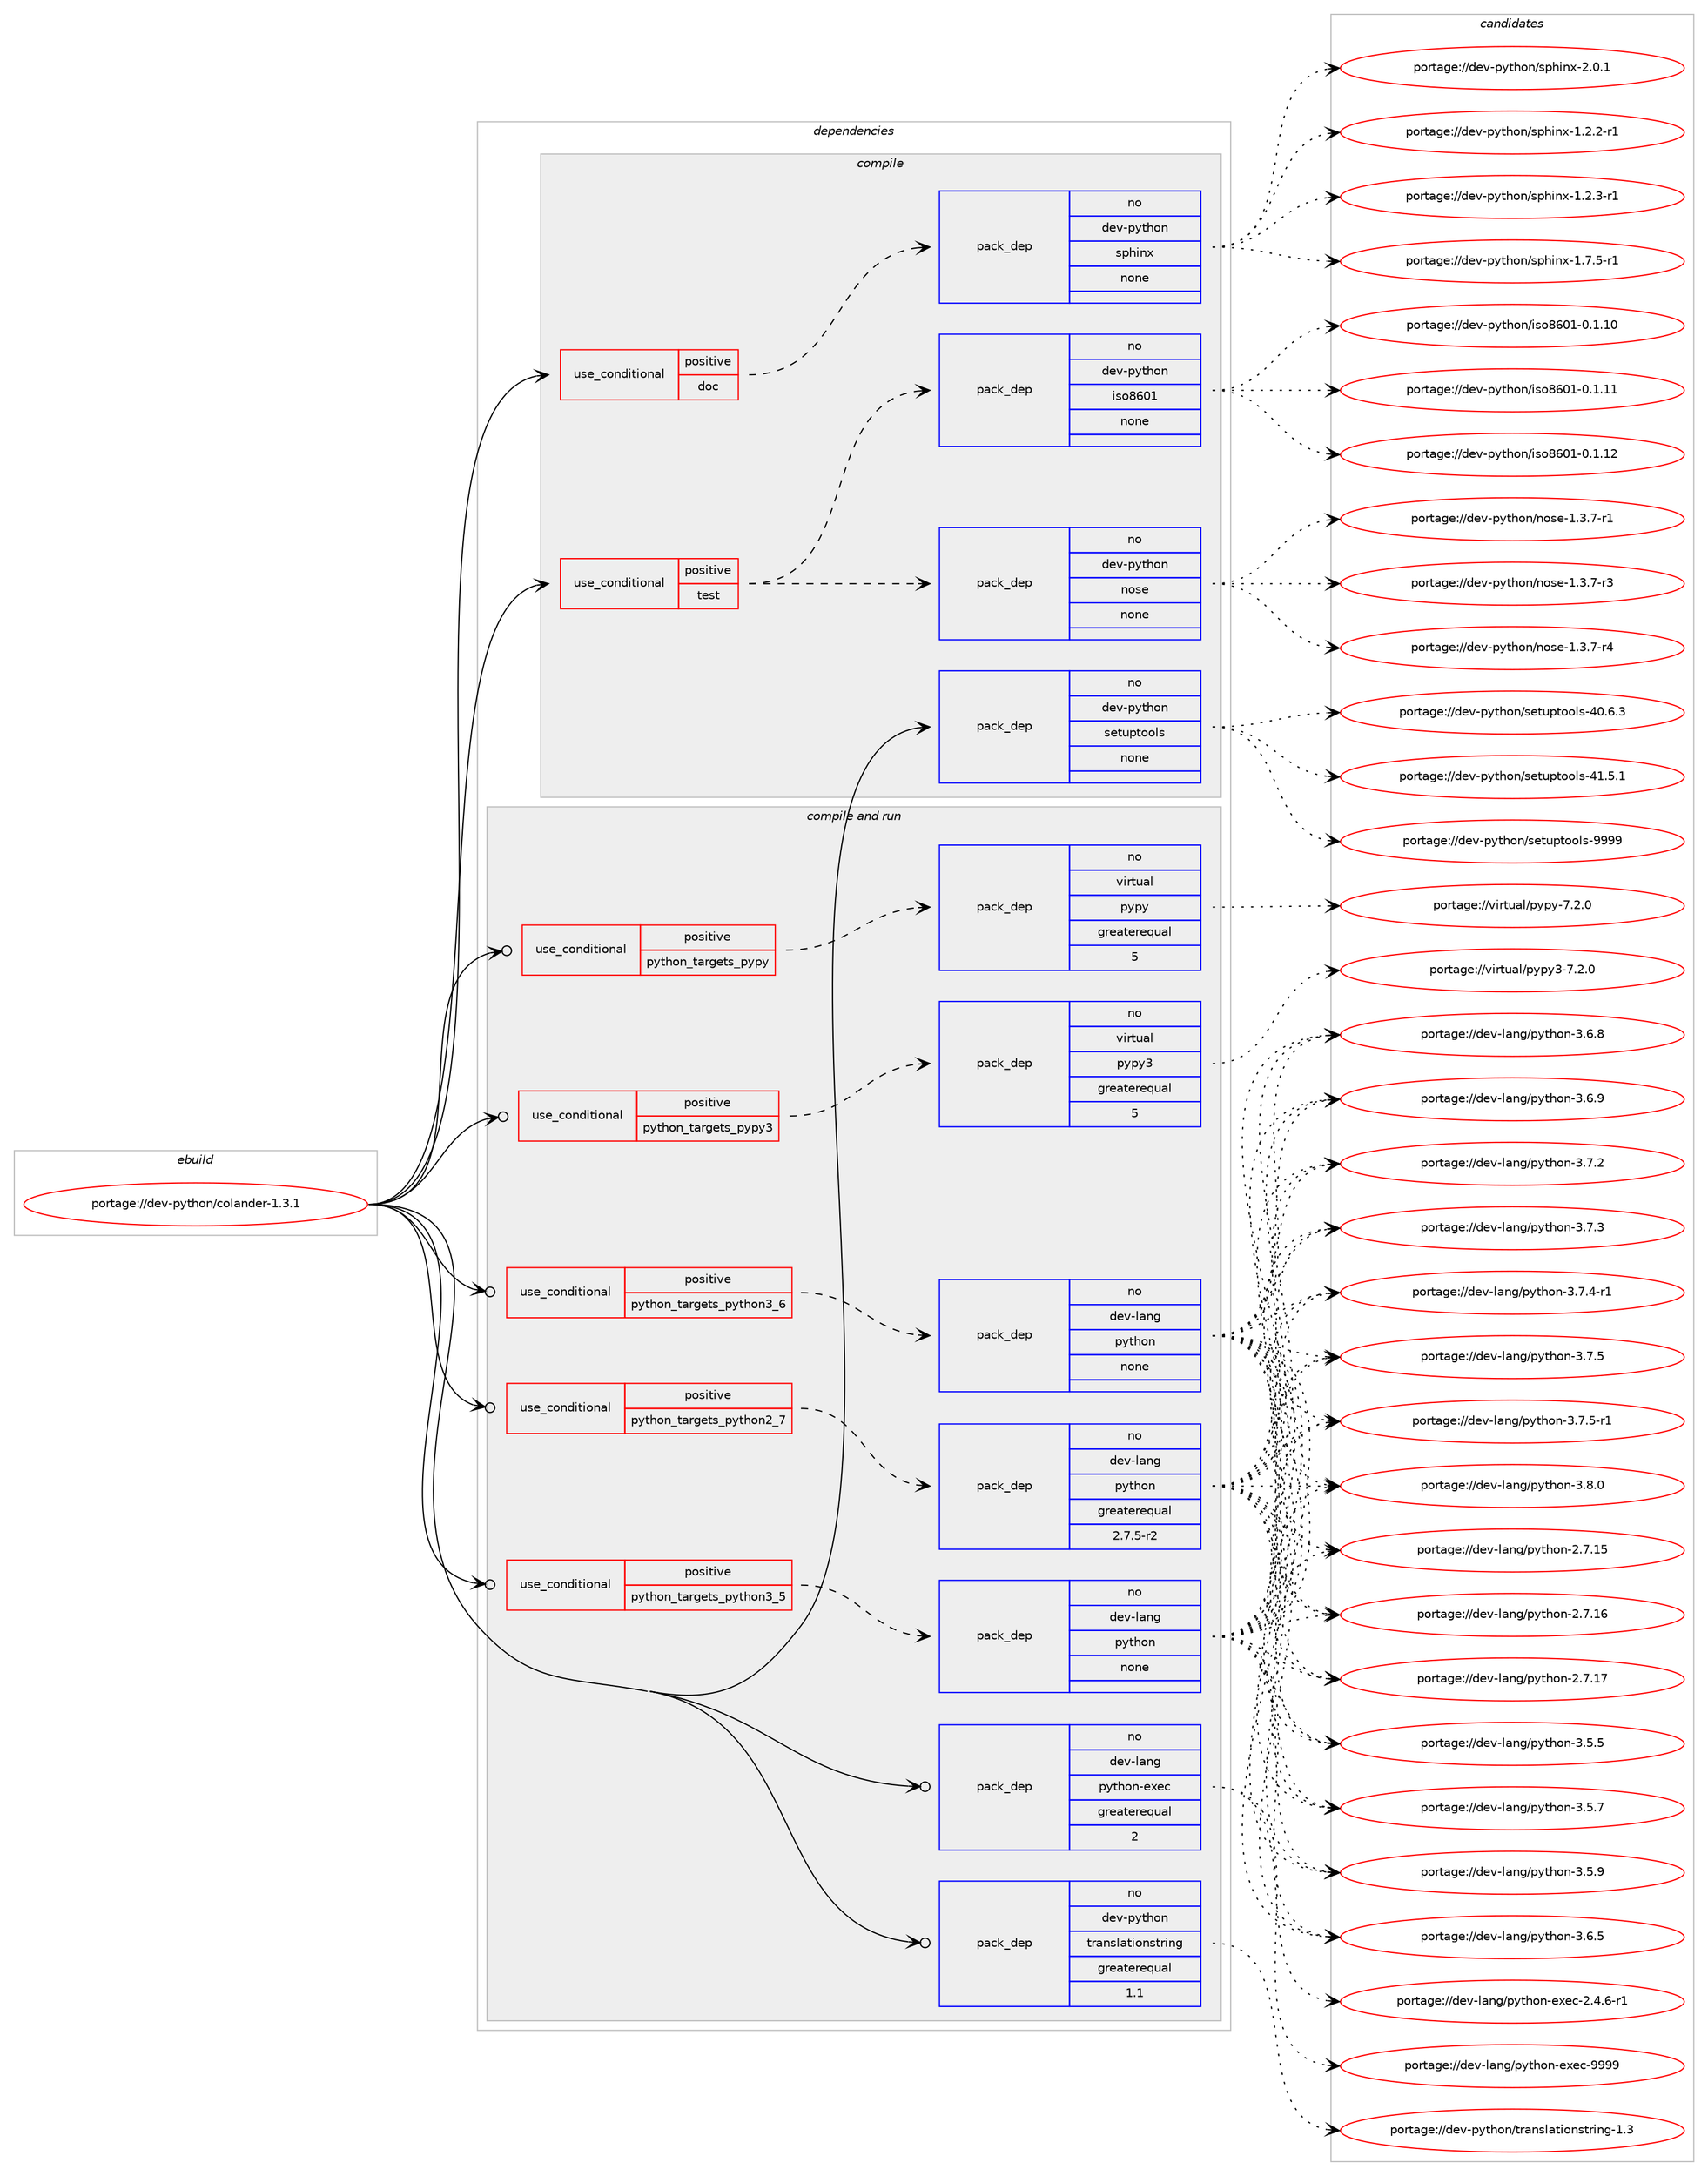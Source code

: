 digraph prolog {

# *************
# Graph options
# *************

newrank=true;
concentrate=true;
compound=true;
graph [rankdir=LR,fontname=Helvetica,fontsize=10,ranksep=1.5];#, ranksep=2.5, nodesep=0.2];
edge  [arrowhead=vee];
node  [fontname=Helvetica,fontsize=10];

# **********
# The ebuild
# **********

subgraph cluster_leftcol {
color=gray;
rank=same;
label=<<i>ebuild</i>>;
id [label="portage://dev-python/colander-1.3.1", color=red, width=4, href="../dev-python/colander-1.3.1.svg"];
}

# ****************
# The dependencies
# ****************

subgraph cluster_midcol {
color=gray;
label=<<i>dependencies</i>>;
subgraph cluster_compile {
fillcolor="#eeeeee";
style=filled;
label=<<i>compile</i>>;
subgraph cond27020 {
dependency134484 [label=<<TABLE BORDER="0" CELLBORDER="1" CELLSPACING="0" CELLPADDING="4"><TR><TD ROWSPAN="3" CELLPADDING="10">use_conditional</TD></TR><TR><TD>positive</TD></TR><TR><TD>doc</TD></TR></TABLE>>, shape=none, color=red];
subgraph pack104152 {
dependency134485 [label=<<TABLE BORDER="0" CELLBORDER="1" CELLSPACING="0" CELLPADDING="4" WIDTH="220"><TR><TD ROWSPAN="6" CELLPADDING="30">pack_dep</TD></TR><TR><TD WIDTH="110">no</TD></TR><TR><TD>dev-python</TD></TR><TR><TD>sphinx</TD></TR><TR><TD>none</TD></TR><TR><TD></TD></TR></TABLE>>, shape=none, color=blue];
}
dependency134484:e -> dependency134485:w [weight=20,style="dashed",arrowhead="vee"];
}
id:e -> dependency134484:w [weight=20,style="solid",arrowhead="vee"];
subgraph cond27021 {
dependency134486 [label=<<TABLE BORDER="0" CELLBORDER="1" CELLSPACING="0" CELLPADDING="4"><TR><TD ROWSPAN="3" CELLPADDING="10">use_conditional</TD></TR><TR><TD>positive</TD></TR><TR><TD>test</TD></TR></TABLE>>, shape=none, color=red];
subgraph pack104153 {
dependency134487 [label=<<TABLE BORDER="0" CELLBORDER="1" CELLSPACING="0" CELLPADDING="4" WIDTH="220"><TR><TD ROWSPAN="6" CELLPADDING="30">pack_dep</TD></TR><TR><TD WIDTH="110">no</TD></TR><TR><TD>dev-python</TD></TR><TR><TD>nose</TD></TR><TR><TD>none</TD></TR><TR><TD></TD></TR></TABLE>>, shape=none, color=blue];
}
dependency134486:e -> dependency134487:w [weight=20,style="dashed",arrowhead="vee"];
subgraph pack104154 {
dependency134488 [label=<<TABLE BORDER="0" CELLBORDER="1" CELLSPACING="0" CELLPADDING="4" WIDTH="220"><TR><TD ROWSPAN="6" CELLPADDING="30">pack_dep</TD></TR><TR><TD WIDTH="110">no</TD></TR><TR><TD>dev-python</TD></TR><TR><TD>iso8601</TD></TR><TR><TD>none</TD></TR><TR><TD></TD></TR></TABLE>>, shape=none, color=blue];
}
dependency134486:e -> dependency134488:w [weight=20,style="dashed",arrowhead="vee"];
}
id:e -> dependency134486:w [weight=20,style="solid",arrowhead="vee"];
subgraph pack104155 {
dependency134489 [label=<<TABLE BORDER="0" CELLBORDER="1" CELLSPACING="0" CELLPADDING="4" WIDTH="220"><TR><TD ROWSPAN="6" CELLPADDING="30">pack_dep</TD></TR><TR><TD WIDTH="110">no</TD></TR><TR><TD>dev-python</TD></TR><TR><TD>setuptools</TD></TR><TR><TD>none</TD></TR><TR><TD></TD></TR></TABLE>>, shape=none, color=blue];
}
id:e -> dependency134489:w [weight=20,style="solid",arrowhead="vee"];
}
subgraph cluster_compileandrun {
fillcolor="#eeeeee";
style=filled;
label=<<i>compile and run</i>>;
subgraph cond27022 {
dependency134490 [label=<<TABLE BORDER="0" CELLBORDER="1" CELLSPACING="0" CELLPADDING="4"><TR><TD ROWSPAN="3" CELLPADDING="10">use_conditional</TD></TR><TR><TD>positive</TD></TR><TR><TD>python_targets_pypy</TD></TR></TABLE>>, shape=none, color=red];
subgraph pack104156 {
dependency134491 [label=<<TABLE BORDER="0" CELLBORDER="1" CELLSPACING="0" CELLPADDING="4" WIDTH="220"><TR><TD ROWSPAN="6" CELLPADDING="30">pack_dep</TD></TR><TR><TD WIDTH="110">no</TD></TR><TR><TD>virtual</TD></TR><TR><TD>pypy</TD></TR><TR><TD>greaterequal</TD></TR><TR><TD>5</TD></TR></TABLE>>, shape=none, color=blue];
}
dependency134490:e -> dependency134491:w [weight=20,style="dashed",arrowhead="vee"];
}
id:e -> dependency134490:w [weight=20,style="solid",arrowhead="odotvee"];
subgraph cond27023 {
dependency134492 [label=<<TABLE BORDER="0" CELLBORDER="1" CELLSPACING="0" CELLPADDING="4"><TR><TD ROWSPAN="3" CELLPADDING="10">use_conditional</TD></TR><TR><TD>positive</TD></TR><TR><TD>python_targets_pypy3</TD></TR></TABLE>>, shape=none, color=red];
subgraph pack104157 {
dependency134493 [label=<<TABLE BORDER="0" CELLBORDER="1" CELLSPACING="0" CELLPADDING="4" WIDTH="220"><TR><TD ROWSPAN="6" CELLPADDING="30">pack_dep</TD></TR><TR><TD WIDTH="110">no</TD></TR><TR><TD>virtual</TD></TR><TR><TD>pypy3</TD></TR><TR><TD>greaterequal</TD></TR><TR><TD>5</TD></TR></TABLE>>, shape=none, color=blue];
}
dependency134492:e -> dependency134493:w [weight=20,style="dashed",arrowhead="vee"];
}
id:e -> dependency134492:w [weight=20,style="solid",arrowhead="odotvee"];
subgraph cond27024 {
dependency134494 [label=<<TABLE BORDER="0" CELLBORDER="1" CELLSPACING="0" CELLPADDING="4"><TR><TD ROWSPAN="3" CELLPADDING="10">use_conditional</TD></TR><TR><TD>positive</TD></TR><TR><TD>python_targets_python2_7</TD></TR></TABLE>>, shape=none, color=red];
subgraph pack104158 {
dependency134495 [label=<<TABLE BORDER="0" CELLBORDER="1" CELLSPACING="0" CELLPADDING="4" WIDTH="220"><TR><TD ROWSPAN="6" CELLPADDING="30">pack_dep</TD></TR><TR><TD WIDTH="110">no</TD></TR><TR><TD>dev-lang</TD></TR><TR><TD>python</TD></TR><TR><TD>greaterequal</TD></TR><TR><TD>2.7.5-r2</TD></TR></TABLE>>, shape=none, color=blue];
}
dependency134494:e -> dependency134495:w [weight=20,style="dashed",arrowhead="vee"];
}
id:e -> dependency134494:w [weight=20,style="solid",arrowhead="odotvee"];
subgraph cond27025 {
dependency134496 [label=<<TABLE BORDER="0" CELLBORDER="1" CELLSPACING="0" CELLPADDING="4"><TR><TD ROWSPAN="3" CELLPADDING="10">use_conditional</TD></TR><TR><TD>positive</TD></TR><TR><TD>python_targets_python3_5</TD></TR></TABLE>>, shape=none, color=red];
subgraph pack104159 {
dependency134497 [label=<<TABLE BORDER="0" CELLBORDER="1" CELLSPACING="0" CELLPADDING="4" WIDTH="220"><TR><TD ROWSPAN="6" CELLPADDING="30">pack_dep</TD></TR><TR><TD WIDTH="110">no</TD></TR><TR><TD>dev-lang</TD></TR><TR><TD>python</TD></TR><TR><TD>none</TD></TR><TR><TD></TD></TR></TABLE>>, shape=none, color=blue];
}
dependency134496:e -> dependency134497:w [weight=20,style="dashed",arrowhead="vee"];
}
id:e -> dependency134496:w [weight=20,style="solid",arrowhead="odotvee"];
subgraph cond27026 {
dependency134498 [label=<<TABLE BORDER="0" CELLBORDER="1" CELLSPACING="0" CELLPADDING="4"><TR><TD ROWSPAN="3" CELLPADDING="10">use_conditional</TD></TR><TR><TD>positive</TD></TR><TR><TD>python_targets_python3_6</TD></TR></TABLE>>, shape=none, color=red];
subgraph pack104160 {
dependency134499 [label=<<TABLE BORDER="0" CELLBORDER="1" CELLSPACING="0" CELLPADDING="4" WIDTH="220"><TR><TD ROWSPAN="6" CELLPADDING="30">pack_dep</TD></TR><TR><TD WIDTH="110">no</TD></TR><TR><TD>dev-lang</TD></TR><TR><TD>python</TD></TR><TR><TD>none</TD></TR><TR><TD></TD></TR></TABLE>>, shape=none, color=blue];
}
dependency134498:e -> dependency134499:w [weight=20,style="dashed",arrowhead="vee"];
}
id:e -> dependency134498:w [weight=20,style="solid",arrowhead="odotvee"];
subgraph pack104161 {
dependency134500 [label=<<TABLE BORDER="0" CELLBORDER="1" CELLSPACING="0" CELLPADDING="4" WIDTH="220"><TR><TD ROWSPAN="6" CELLPADDING="30">pack_dep</TD></TR><TR><TD WIDTH="110">no</TD></TR><TR><TD>dev-lang</TD></TR><TR><TD>python-exec</TD></TR><TR><TD>greaterequal</TD></TR><TR><TD>2</TD></TR></TABLE>>, shape=none, color=blue];
}
id:e -> dependency134500:w [weight=20,style="solid",arrowhead="odotvee"];
subgraph pack104162 {
dependency134501 [label=<<TABLE BORDER="0" CELLBORDER="1" CELLSPACING="0" CELLPADDING="4" WIDTH="220"><TR><TD ROWSPAN="6" CELLPADDING="30">pack_dep</TD></TR><TR><TD WIDTH="110">no</TD></TR><TR><TD>dev-python</TD></TR><TR><TD>translationstring</TD></TR><TR><TD>greaterequal</TD></TR><TR><TD>1.1</TD></TR></TABLE>>, shape=none, color=blue];
}
id:e -> dependency134501:w [weight=20,style="solid",arrowhead="odotvee"];
}
subgraph cluster_run {
fillcolor="#eeeeee";
style=filled;
label=<<i>run</i>>;
}
}

# **************
# The candidates
# **************

subgraph cluster_choices {
rank=same;
color=gray;
label=<<i>candidates</i>>;

subgraph choice104152 {
color=black;
nodesep=1;
choiceportage10010111845112121116104111110471151121041051101204549465046504511449 [label="portage://dev-python/sphinx-1.2.2-r1", color=red, width=4,href="../dev-python/sphinx-1.2.2-r1.svg"];
choiceportage10010111845112121116104111110471151121041051101204549465046514511449 [label="portage://dev-python/sphinx-1.2.3-r1", color=red, width=4,href="../dev-python/sphinx-1.2.3-r1.svg"];
choiceportage10010111845112121116104111110471151121041051101204549465546534511449 [label="portage://dev-python/sphinx-1.7.5-r1", color=red, width=4,href="../dev-python/sphinx-1.7.5-r1.svg"];
choiceportage1001011184511212111610411111047115112104105110120455046484649 [label="portage://dev-python/sphinx-2.0.1", color=red, width=4,href="../dev-python/sphinx-2.0.1.svg"];
dependency134485:e -> choiceportage10010111845112121116104111110471151121041051101204549465046504511449:w [style=dotted,weight="100"];
dependency134485:e -> choiceportage10010111845112121116104111110471151121041051101204549465046514511449:w [style=dotted,weight="100"];
dependency134485:e -> choiceportage10010111845112121116104111110471151121041051101204549465546534511449:w [style=dotted,weight="100"];
dependency134485:e -> choiceportage1001011184511212111610411111047115112104105110120455046484649:w [style=dotted,weight="100"];
}
subgraph choice104153 {
color=black;
nodesep=1;
choiceportage10010111845112121116104111110471101111151014549465146554511449 [label="portage://dev-python/nose-1.3.7-r1", color=red, width=4,href="../dev-python/nose-1.3.7-r1.svg"];
choiceportage10010111845112121116104111110471101111151014549465146554511451 [label="portage://dev-python/nose-1.3.7-r3", color=red, width=4,href="../dev-python/nose-1.3.7-r3.svg"];
choiceportage10010111845112121116104111110471101111151014549465146554511452 [label="portage://dev-python/nose-1.3.7-r4", color=red, width=4,href="../dev-python/nose-1.3.7-r4.svg"];
dependency134487:e -> choiceportage10010111845112121116104111110471101111151014549465146554511449:w [style=dotted,weight="100"];
dependency134487:e -> choiceportage10010111845112121116104111110471101111151014549465146554511451:w [style=dotted,weight="100"];
dependency134487:e -> choiceportage10010111845112121116104111110471101111151014549465146554511452:w [style=dotted,weight="100"];
}
subgraph choice104154 {
color=black;
nodesep=1;
choiceportage10010111845112121116104111110471051151115654484945484649464948 [label="portage://dev-python/iso8601-0.1.10", color=red, width=4,href="../dev-python/iso8601-0.1.10.svg"];
choiceportage10010111845112121116104111110471051151115654484945484649464949 [label="portage://dev-python/iso8601-0.1.11", color=red, width=4,href="../dev-python/iso8601-0.1.11.svg"];
choiceportage10010111845112121116104111110471051151115654484945484649464950 [label="portage://dev-python/iso8601-0.1.12", color=red, width=4,href="../dev-python/iso8601-0.1.12.svg"];
dependency134488:e -> choiceportage10010111845112121116104111110471051151115654484945484649464948:w [style=dotted,weight="100"];
dependency134488:e -> choiceportage10010111845112121116104111110471051151115654484945484649464949:w [style=dotted,weight="100"];
dependency134488:e -> choiceportage10010111845112121116104111110471051151115654484945484649464950:w [style=dotted,weight="100"];
}
subgraph choice104155 {
color=black;
nodesep=1;
choiceportage100101118451121211161041111104711510111611711211611111110811545524846544651 [label="portage://dev-python/setuptools-40.6.3", color=red, width=4,href="../dev-python/setuptools-40.6.3.svg"];
choiceportage100101118451121211161041111104711510111611711211611111110811545524946534649 [label="portage://dev-python/setuptools-41.5.1", color=red, width=4,href="../dev-python/setuptools-41.5.1.svg"];
choiceportage10010111845112121116104111110471151011161171121161111111081154557575757 [label="portage://dev-python/setuptools-9999", color=red, width=4,href="../dev-python/setuptools-9999.svg"];
dependency134489:e -> choiceportage100101118451121211161041111104711510111611711211611111110811545524846544651:w [style=dotted,weight="100"];
dependency134489:e -> choiceportage100101118451121211161041111104711510111611711211611111110811545524946534649:w [style=dotted,weight="100"];
dependency134489:e -> choiceportage10010111845112121116104111110471151011161171121161111111081154557575757:w [style=dotted,weight="100"];
}
subgraph choice104156 {
color=black;
nodesep=1;
choiceportage1181051141161179710847112121112121455546504648 [label="portage://virtual/pypy-7.2.0", color=red, width=4,href="../virtual/pypy-7.2.0.svg"];
dependency134491:e -> choiceportage1181051141161179710847112121112121455546504648:w [style=dotted,weight="100"];
}
subgraph choice104157 {
color=black;
nodesep=1;
choiceportage118105114116117971084711212111212151455546504648 [label="portage://virtual/pypy3-7.2.0", color=red, width=4,href="../virtual/pypy3-7.2.0.svg"];
dependency134493:e -> choiceportage118105114116117971084711212111212151455546504648:w [style=dotted,weight="100"];
}
subgraph choice104158 {
color=black;
nodesep=1;
choiceportage10010111845108971101034711212111610411111045504655464953 [label="portage://dev-lang/python-2.7.15", color=red, width=4,href="../dev-lang/python-2.7.15.svg"];
choiceportage10010111845108971101034711212111610411111045504655464954 [label="portage://dev-lang/python-2.7.16", color=red, width=4,href="../dev-lang/python-2.7.16.svg"];
choiceportage10010111845108971101034711212111610411111045504655464955 [label="portage://dev-lang/python-2.7.17", color=red, width=4,href="../dev-lang/python-2.7.17.svg"];
choiceportage100101118451089711010347112121116104111110455146534653 [label="portage://dev-lang/python-3.5.5", color=red, width=4,href="../dev-lang/python-3.5.5.svg"];
choiceportage100101118451089711010347112121116104111110455146534655 [label="portage://dev-lang/python-3.5.7", color=red, width=4,href="../dev-lang/python-3.5.7.svg"];
choiceportage100101118451089711010347112121116104111110455146534657 [label="portage://dev-lang/python-3.5.9", color=red, width=4,href="../dev-lang/python-3.5.9.svg"];
choiceportage100101118451089711010347112121116104111110455146544653 [label="portage://dev-lang/python-3.6.5", color=red, width=4,href="../dev-lang/python-3.6.5.svg"];
choiceportage100101118451089711010347112121116104111110455146544656 [label="portage://dev-lang/python-3.6.8", color=red, width=4,href="../dev-lang/python-3.6.8.svg"];
choiceportage100101118451089711010347112121116104111110455146544657 [label="portage://dev-lang/python-3.6.9", color=red, width=4,href="../dev-lang/python-3.6.9.svg"];
choiceportage100101118451089711010347112121116104111110455146554650 [label="portage://dev-lang/python-3.7.2", color=red, width=4,href="../dev-lang/python-3.7.2.svg"];
choiceportage100101118451089711010347112121116104111110455146554651 [label="portage://dev-lang/python-3.7.3", color=red, width=4,href="../dev-lang/python-3.7.3.svg"];
choiceportage1001011184510897110103471121211161041111104551465546524511449 [label="portage://dev-lang/python-3.7.4-r1", color=red, width=4,href="../dev-lang/python-3.7.4-r1.svg"];
choiceportage100101118451089711010347112121116104111110455146554653 [label="portage://dev-lang/python-3.7.5", color=red, width=4,href="../dev-lang/python-3.7.5.svg"];
choiceportage1001011184510897110103471121211161041111104551465546534511449 [label="portage://dev-lang/python-3.7.5-r1", color=red, width=4,href="../dev-lang/python-3.7.5-r1.svg"];
choiceportage100101118451089711010347112121116104111110455146564648 [label="portage://dev-lang/python-3.8.0", color=red, width=4,href="../dev-lang/python-3.8.0.svg"];
dependency134495:e -> choiceportage10010111845108971101034711212111610411111045504655464953:w [style=dotted,weight="100"];
dependency134495:e -> choiceportage10010111845108971101034711212111610411111045504655464954:w [style=dotted,weight="100"];
dependency134495:e -> choiceportage10010111845108971101034711212111610411111045504655464955:w [style=dotted,weight="100"];
dependency134495:e -> choiceportage100101118451089711010347112121116104111110455146534653:w [style=dotted,weight="100"];
dependency134495:e -> choiceportage100101118451089711010347112121116104111110455146534655:w [style=dotted,weight="100"];
dependency134495:e -> choiceportage100101118451089711010347112121116104111110455146534657:w [style=dotted,weight="100"];
dependency134495:e -> choiceportage100101118451089711010347112121116104111110455146544653:w [style=dotted,weight="100"];
dependency134495:e -> choiceportage100101118451089711010347112121116104111110455146544656:w [style=dotted,weight="100"];
dependency134495:e -> choiceportage100101118451089711010347112121116104111110455146544657:w [style=dotted,weight="100"];
dependency134495:e -> choiceportage100101118451089711010347112121116104111110455146554650:w [style=dotted,weight="100"];
dependency134495:e -> choiceportage100101118451089711010347112121116104111110455146554651:w [style=dotted,weight="100"];
dependency134495:e -> choiceportage1001011184510897110103471121211161041111104551465546524511449:w [style=dotted,weight="100"];
dependency134495:e -> choiceportage100101118451089711010347112121116104111110455146554653:w [style=dotted,weight="100"];
dependency134495:e -> choiceportage1001011184510897110103471121211161041111104551465546534511449:w [style=dotted,weight="100"];
dependency134495:e -> choiceportage100101118451089711010347112121116104111110455146564648:w [style=dotted,weight="100"];
}
subgraph choice104159 {
color=black;
nodesep=1;
choiceportage10010111845108971101034711212111610411111045504655464953 [label="portage://dev-lang/python-2.7.15", color=red, width=4,href="../dev-lang/python-2.7.15.svg"];
choiceportage10010111845108971101034711212111610411111045504655464954 [label="portage://dev-lang/python-2.7.16", color=red, width=4,href="../dev-lang/python-2.7.16.svg"];
choiceportage10010111845108971101034711212111610411111045504655464955 [label="portage://dev-lang/python-2.7.17", color=red, width=4,href="../dev-lang/python-2.7.17.svg"];
choiceportage100101118451089711010347112121116104111110455146534653 [label="portage://dev-lang/python-3.5.5", color=red, width=4,href="../dev-lang/python-3.5.5.svg"];
choiceportage100101118451089711010347112121116104111110455146534655 [label="portage://dev-lang/python-3.5.7", color=red, width=4,href="../dev-lang/python-3.5.7.svg"];
choiceportage100101118451089711010347112121116104111110455146534657 [label="portage://dev-lang/python-3.5.9", color=red, width=4,href="../dev-lang/python-3.5.9.svg"];
choiceportage100101118451089711010347112121116104111110455146544653 [label="portage://dev-lang/python-3.6.5", color=red, width=4,href="../dev-lang/python-3.6.5.svg"];
choiceportage100101118451089711010347112121116104111110455146544656 [label="portage://dev-lang/python-3.6.8", color=red, width=4,href="../dev-lang/python-3.6.8.svg"];
choiceportage100101118451089711010347112121116104111110455146544657 [label="portage://dev-lang/python-3.6.9", color=red, width=4,href="../dev-lang/python-3.6.9.svg"];
choiceportage100101118451089711010347112121116104111110455146554650 [label="portage://dev-lang/python-3.7.2", color=red, width=4,href="../dev-lang/python-3.7.2.svg"];
choiceportage100101118451089711010347112121116104111110455146554651 [label="portage://dev-lang/python-3.7.3", color=red, width=4,href="../dev-lang/python-3.7.3.svg"];
choiceportage1001011184510897110103471121211161041111104551465546524511449 [label="portage://dev-lang/python-3.7.4-r1", color=red, width=4,href="../dev-lang/python-3.7.4-r1.svg"];
choiceportage100101118451089711010347112121116104111110455146554653 [label="portage://dev-lang/python-3.7.5", color=red, width=4,href="../dev-lang/python-3.7.5.svg"];
choiceportage1001011184510897110103471121211161041111104551465546534511449 [label="portage://dev-lang/python-3.7.5-r1", color=red, width=4,href="../dev-lang/python-3.7.5-r1.svg"];
choiceportage100101118451089711010347112121116104111110455146564648 [label="portage://dev-lang/python-3.8.0", color=red, width=4,href="../dev-lang/python-3.8.0.svg"];
dependency134497:e -> choiceportage10010111845108971101034711212111610411111045504655464953:w [style=dotted,weight="100"];
dependency134497:e -> choiceportage10010111845108971101034711212111610411111045504655464954:w [style=dotted,weight="100"];
dependency134497:e -> choiceportage10010111845108971101034711212111610411111045504655464955:w [style=dotted,weight="100"];
dependency134497:e -> choiceportage100101118451089711010347112121116104111110455146534653:w [style=dotted,weight="100"];
dependency134497:e -> choiceportage100101118451089711010347112121116104111110455146534655:w [style=dotted,weight="100"];
dependency134497:e -> choiceportage100101118451089711010347112121116104111110455146534657:w [style=dotted,weight="100"];
dependency134497:e -> choiceportage100101118451089711010347112121116104111110455146544653:w [style=dotted,weight="100"];
dependency134497:e -> choiceportage100101118451089711010347112121116104111110455146544656:w [style=dotted,weight="100"];
dependency134497:e -> choiceportage100101118451089711010347112121116104111110455146544657:w [style=dotted,weight="100"];
dependency134497:e -> choiceportage100101118451089711010347112121116104111110455146554650:w [style=dotted,weight="100"];
dependency134497:e -> choiceportage100101118451089711010347112121116104111110455146554651:w [style=dotted,weight="100"];
dependency134497:e -> choiceportage1001011184510897110103471121211161041111104551465546524511449:w [style=dotted,weight="100"];
dependency134497:e -> choiceportage100101118451089711010347112121116104111110455146554653:w [style=dotted,weight="100"];
dependency134497:e -> choiceportage1001011184510897110103471121211161041111104551465546534511449:w [style=dotted,weight="100"];
dependency134497:e -> choiceportage100101118451089711010347112121116104111110455146564648:w [style=dotted,weight="100"];
}
subgraph choice104160 {
color=black;
nodesep=1;
choiceportage10010111845108971101034711212111610411111045504655464953 [label="portage://dev-lang/python-2.7.15", color=red, width=4,href="../dev-lang/python-2.7.15.svg"];
choiceportage10010111845108971101034711212111610411111045504655464954 [label="portage://dev-lang/python-2.7.16", color=red, width=4,href="../dev-lang/python-2.7.16.svg"];
choiceportage10010111845108971101034711212111610411111045504655464955 [label="portage://dev-lang/python-2.7.17", color=red, width=4,href="../dev-lang/python-2.7.17.svg"];
choiceportage100101118451089711010347112121116104111110455146534653 [label="portage://dev-lang/python-3.5.5", color=red, width=4,href="../dev-lang/python-3.5.5.svg"];
choiceportage100101118451089711010347112121116104111110455146534655 [label="portage://dev-lang/python-3.5.7", color=red, width=4,href="../dev-lang/python-3.5.7.svg"];
choiceportage100101118451089711010347112121116104111110455146534657 [label="portage://dev-lang/python-3.5.9", color=red, width=4,href="../dev-lang/python-3.5.9.svg"];
choiceportage100101118451089711010347112121116104111110455146544653 [label="portage://dev-lang/python-3.6.5", color=red, width=4,href="../dev-lang/python-3.6.5.svg"];
choiceportage100101118451089711010347112121116104111110455146544656 [label="portage://dev-lang/python-3.6.8", color=red, width=4,href="../dev-lang/python-3.6.8.svg"];
choiceportage100101118451089711010347112121116104111110455146544657 [label="portage://dev-lang/python-3.6.9", color=red, width=4,href="../dev-lang/python-3.6.9.svg"];
choiceportage100101118451089711010347112121116104111110455146554650 [label="portage://dev-lang/python-3.7.2", color=red, width=4,href="../dev-lang/python-3.7.2.svg"];
choiceportage100101118451089711010347112121116104111110455146554651 [label="portage://dev-lang/python-3.7.3", color=red, width=4,href="../dev-lang/python-3.7.3.svg"];
choiceportage1001011184510897110103471121211161041111104551465546524511449 [label="portage://dev-lang/python-3.7.4-r1", color=red, width=4,href="../dev-lang/python-3.7.4-r1.svg"];
choiceportage100101118451089711010347112121116104111110455146554653 [label="portage://dev-lang/python-3.7.5", color=red, width=4,href="../dev-lang/python-3.7.5.svg"];
choiceportage1001011184510897110103471121211161041111104551465546534511449 [label="portage://dev-lang/python-3.7.5-r1", color=red, width=4,href="../dev-lang/python-3.7.5-r1.svg"];
choiceportage100101118451089711010347112121116104111110455146564648 [label="portage://dev-lang/python-3.8.0", color=red, width=4,href="../dev-lang/python-3.8.0.svg"];
dependency134499:e -> choiceportage10010111845108971101034711212111610411111045504655464953:w [style=dotted,weight="100"];
dependency134499:e -> choiceportage10010111845108971101034711212111610411111045504655464954:w [style=dotted,weight="100"];
dependency134499:e -> choiceportage10010111845108971101034711212111610411111045504655464955:w [style=dotted,weight="100"];
dependency134499:e -> choiceportage100101118451089711010347112121116104111110455146534653:w [style=dotted,weight="100"];
dependency134499:e -> choiceportage100101118451089711010347112121116104111110455146534655:w [style=dotted,weight="100"];
dependency134499:e -> choiceportage100101118451089711010347112121116104111110455146534657:w [style=dotted,weight="100"];
dependency134499:e -> choiceportage100101118451089711010347112121116104111110455146544653:w [style=dotted,weight="100"];
dependency134499:e -> choiceportage100101118451089711010347112121116104111110455146544656:w [style=dotted,weight="100"];
dependency134499:e -> choiceportage100101118451089711010347112121116104111110455146544657:w [style=dotted,weight="100"];
dependency134499:e -> choiceportage100101118451089711010347112121116104111110455146554650:w [style=dotted,weight="100"];
dependency134499:e -> choiceportage100101118451089711010347112121116104111110455146554651:w [style=dotted,weight="100"];
dependency134499:e -> choiceportage1001011184510897110103471121211161041111104551465546524511449:w [style=dotted,weight="100"];
dependency134499:e -> choiceportage100101118451089711010347112121116104111110455146554653:w [style=dotted,weight="100"];
dependency134499:e -> choiceportage1001011184510897110103471121211161041111104551465546534511449:w [style=dotted,weight="100"];
dependency134499:e -> choiceportage100101118451089711010347112121116104111110455146564648:w [style=dotted,weight="100"];
}
subgraph choice104161 {
color=black;
nodesep=1;
choiceportage10010111845108971101034711212111610411111045101120101994550465246544511449 [label="portage://dev-lang/python-exec-2.4.6-r1", color=red, width=4,href="../dev-lang/python-exec-2.4.6-r1.svg"];
choiceportage10010111845108971101034711212111610411111045101120101994557575757 [label="portage://dev-lang/python-exec-9999", color=red, width=4,href="../dev-lang/python-exec-9999.svg"];
dependency134500:e -> choiceportage10010111845108971101034711212111610411111045101120101994550465246544511449:w [style=dotted,weight="100"];
dependency134500:e -> choiceportage10010111845108971101034711212111610411111045101120101994557575757:w [style=dotted,weight="100"];
}
subgraph choice104162 {
color=black;
nodesep=1;
choiceportage1001011184511212111610411111047116114971101151089711610511111011511611410511010345494651 [label="portage://dev-python/translationstring-1.3", color=red, width=4,href="../dev-python/translationstring-1.3.svg"];
dependency134501:e -> choiceportage1001011184511212111610411111047116114971101151089711610511111011511611410511010345494651:w [style=dotted,weight="100"];
}
}

}
